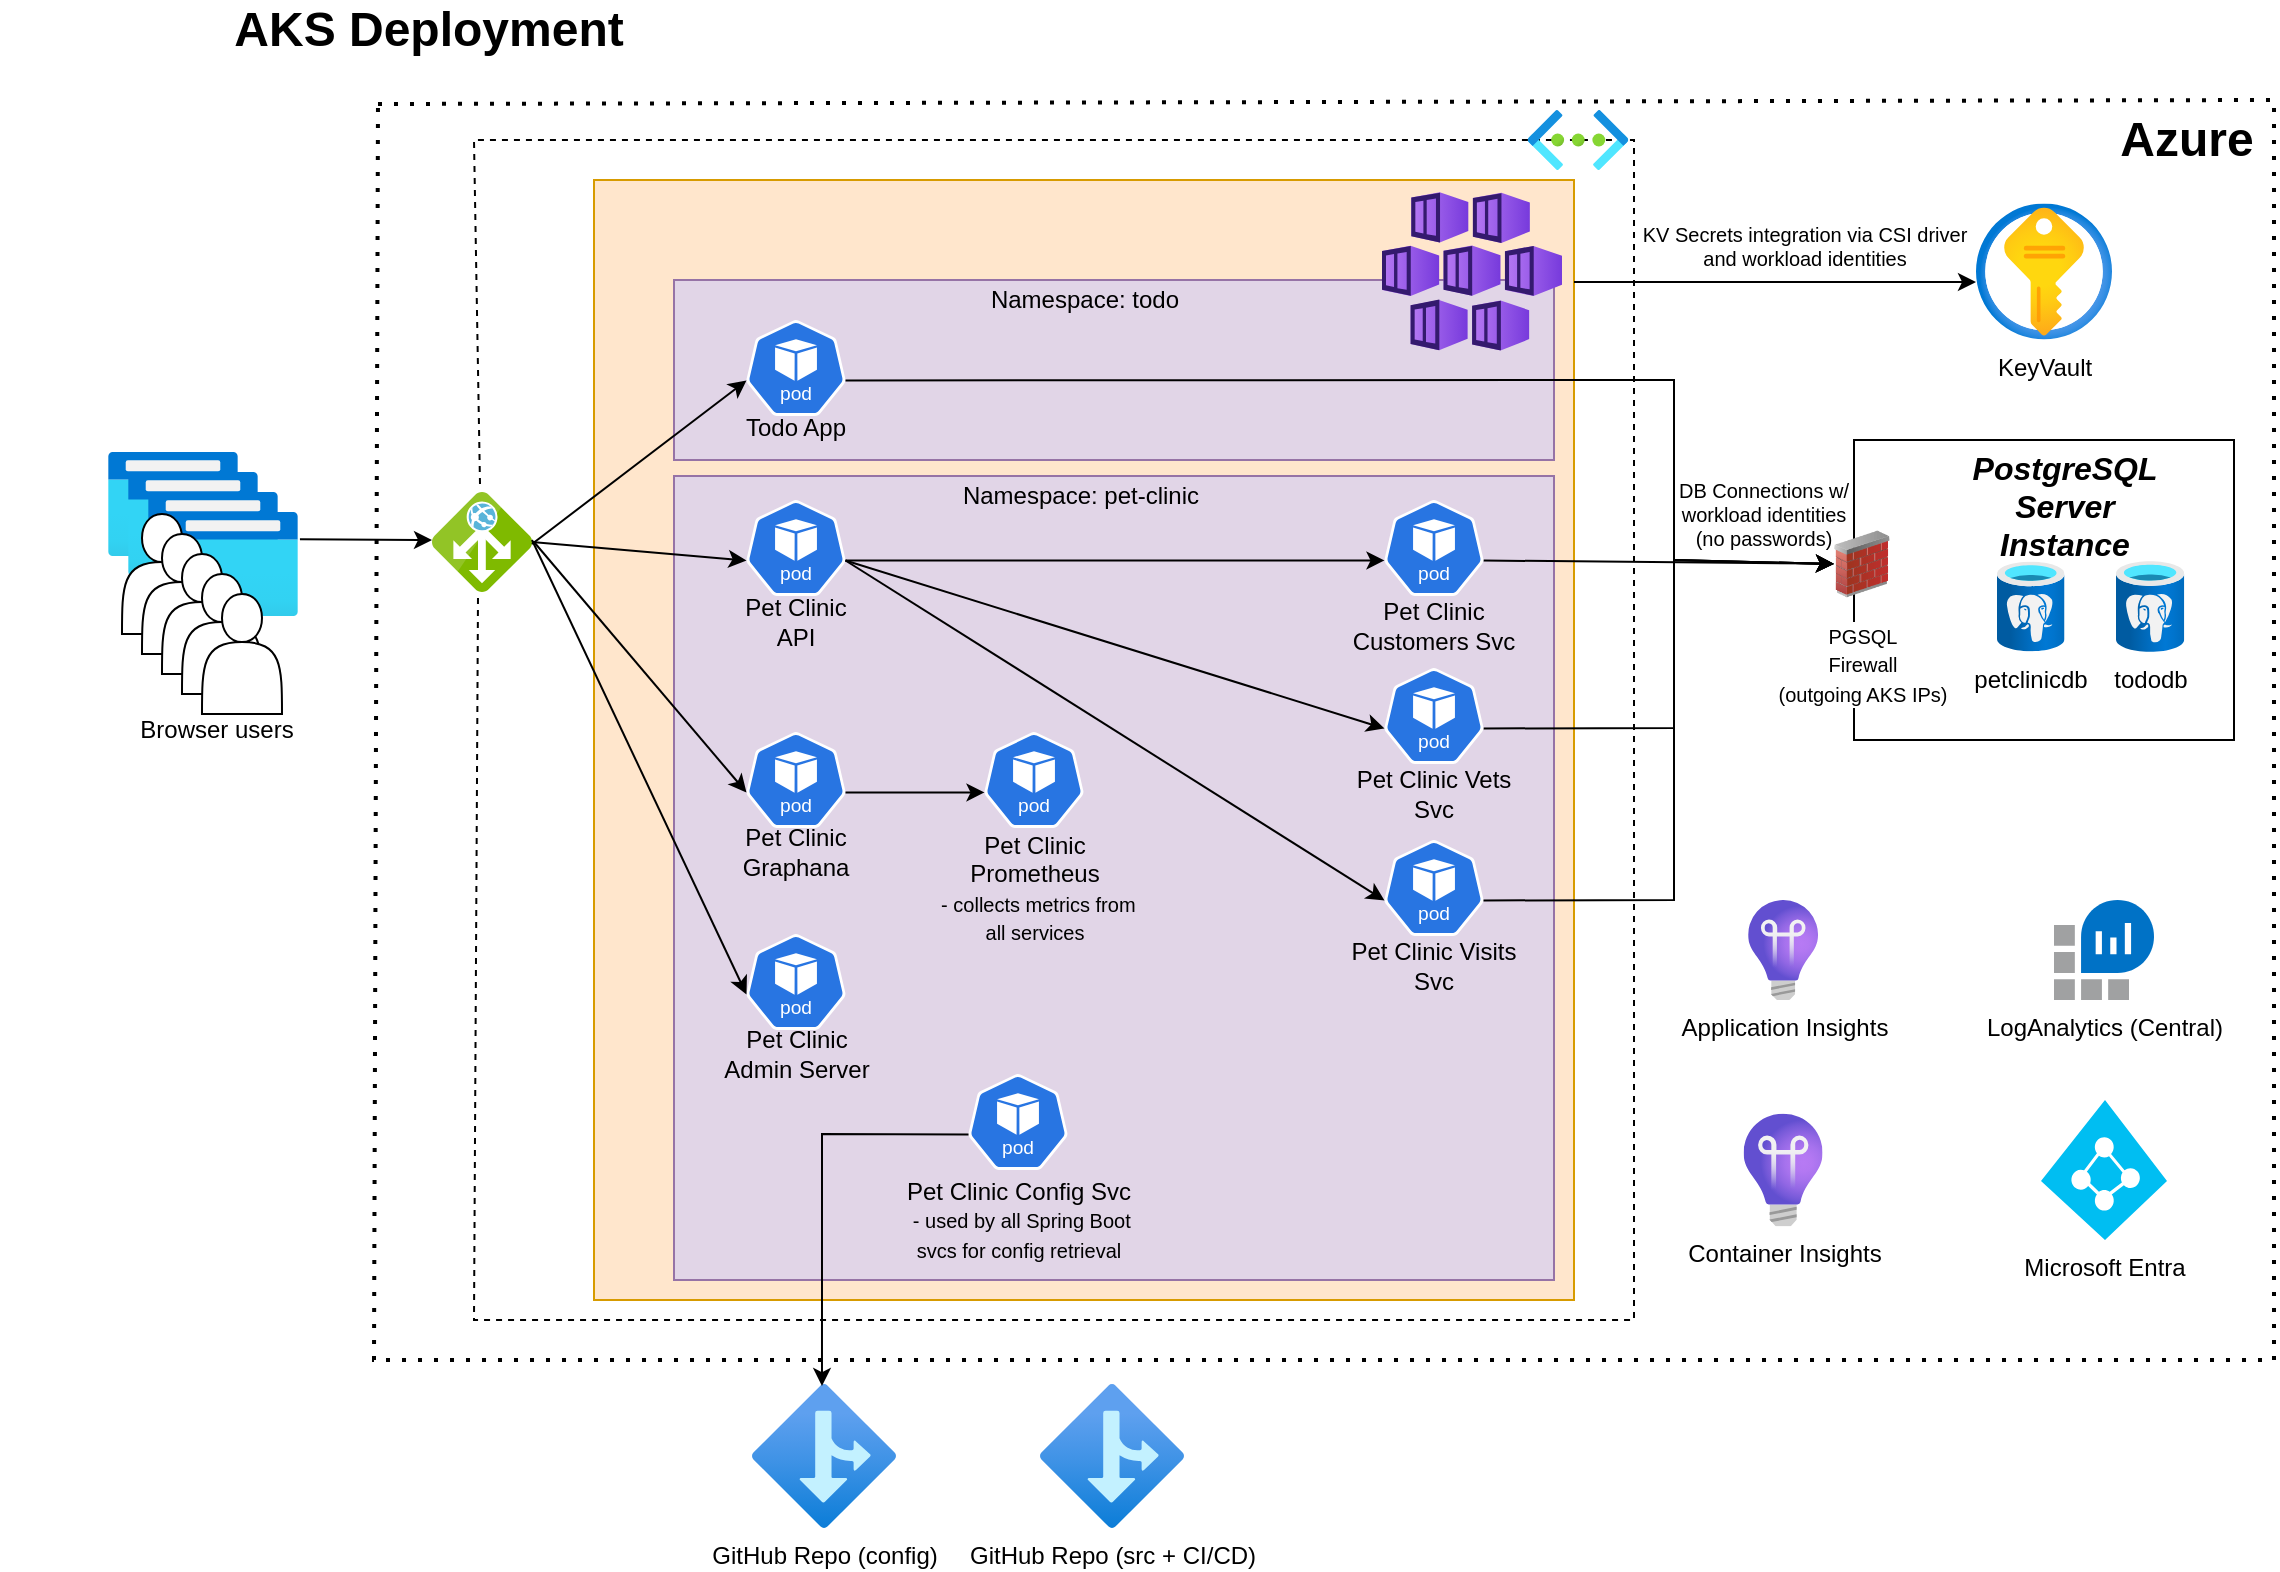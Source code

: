 <mxfile version="23.1.1" type="device">
  <diagram id="CIYdKKqNAJBwTVAFqt9w" name="Page-1">
    <mxGraphModel dx="1432" dy="802" grid="1" gridSize="10" guides="1" tooltips="1" connect="1" arrows="1" fold="1" page="1" pageScale="1" pageWidth="1169" pageHeight="1654" math="0" shadow="0">
      <root>
        <mxCell id="0" />
        <mxCell id="1" parent="0" />
        <mxCell id="LQXSZ3eL3IMsYw5GJXrv-38" value="" style="rounded=0;whiteSpace=wrap;html=1;fillColor=#ffe6cc;strokeColor=#d79b00;" vertex="1" parent="1">
          <mxGeometry x="300" y="110" width="490" height="560" as="geometry" />
        </mxCell>
        <mxCell id="LQXSZ3eL3IMsYw5GJXrv-56" value="" style="rounded=0;whiteSpace=wrap;html=1;fillColor=#e1d5e7;strokeColor=#9673a6;" vertex="1" parent="1">
          <mxGeometry x="340" y="258" width="440" height="402" as="geometry" />
        </mxCell>
        <mxCell id="LQXSZ3eL3IMsYw5GJXrv-55" value="" style="rounded=0;whiteSpace=wrap;html=1;fillColor=#e1d5e7;strokeColor=#9673a6;" vertex="1" parent="1">
          <mxGeometry x="340" y="160" width="440" height="90" as="geometry" />
        </mxCell>
        <mxCell id="LQXSZ3eL3IMsYw5GJXrv-49" value="" style="rounded=0;whiteSpace=wrap;html=1;" vertex="1" parent="1">
          <mxGeometry x="930" y="240" width="190" height="150" as="geometry" />
        </mxCell>
        <mxCell id="LQXSZ3eL3IMsYw5GJXrv-37" value="" style="endArrow=none;dashed=1;html=1;rounded=0;entryX=0.46;entryY=1.04;entryDx=0;entryDy=0;entryPerimeter=0;exitX=0.48;exitY=-0.08;exitDx=0;exitDy=0;exitPerimeter=0;" edge="1" parent="1" source="LQXSZ3eL3IMsYw5GJXrv-2" target="LQXSZ3eL3IMsYw5GJXrv-2">
          <mxGeometry width="50" height="50" relative="1" as="geometry">
            <mxPoint x="243" y="260" as="sourcePoint" />
            <mxPoint x="280" y="640" as="targetPoint" />
            <Array as="points">
              <mxPoint x="240" y="90" />
              <mxPoint x="820" y="90" />
              <mxPoint x="820" y="680" />
              <mxPoint x="240" y="680" />
            </Array>
          </mxGeometry>
        </mxCell>
        <mxCell id="0QP-IHk7IyoN1cNLL2Y5-26" value="" style="endArrow=none;dashed=1;html=1;dashPattern=1 3;strokeWidth=2;rounded=0;" parent="1" edge="1">
          <mxGeometry width="50" height="50" relative="1" as="geometry">
            <mxPoint x="192" y="72" as="sourcePoint" />
            <mxPoint x="192" y="70" as="targetPoint" />
            <Array as="points">
              <mxPoint x="1140" y="70" />
              <mxPoint x="1140" y="700" />
              <mxPoint x="190" y="700" />
            </Array>
          </mxGeometry>
        </mxCell>
        <mxCell id="0QP-IHk7IyoN1cNLL2Y5-2" value="tododb" style="aspect=fixed;html=1;points=[];align=center;image;fontSize=12;image=img/lib/azure2/databases/Azure_Database_PostgreSQL_Server.svg;" parent="1" vertex="1">
          <mxGeometry x="1061" y="300.5" width="34.13" height="45.5" as="geometry" />
        </mxCell>
        <mxCell id="0QP-IHk7IyoN1cNLL2Y5-3" value="Application Insights" style="aspect=fixed;html=1;points=[];align=center;image;fontSize=12;image=img/lib/azure2/devops/Application_Insights.svg;" parent="1" vertex="1">
          <mxGeometry x="877.08" y="470" width="34.92" height="50" as="geometry" />
        </mxCell>
        <mxCell id="0QP-IHk7IyoN1cNLL2Y5-4" value="KeyVault" style="aspect=fixed;html=1;points=[];align=center;image;fontSize=12;image=img/lib/azure2/security/Key_Vaults.svg;" parent="1" vertex="1">
          <mxGeometry x="991" y="121.71" width="68" height="68" as="geometry" />
        </mxCell>
        <mxCell id="0QP-IHk7IyoN1cNLL2Y5-5" value="LogAnalytics (Central)" style="sketch=0;aspect=fixed;html=1;points=[];align=center;image;fontSize=12;image=img/lib/mscae/Log_Analytics_Workspaces.svg;" parent="1" vertex="1">
          <mxGeometry x="1030" y="470" width="50" height="50" as="geometry" />
        </mxCell>
        <mxCell id="0QP-IHk7IyoN1cNLL2Y5-9" value="" style="aspect=fixed;html=1;points=[];align=center;image;fontSize=12;image=img/lib/azure2/general/Browser.svg;" parent="1" vertex="1">
          <mxGeometry x="57" y="246" width="65" height="52" as="geometry" />
        </mxCell>
        <mxCell id="0QP-IHk7IyoN1cNLL2Y5-10" value="" style="aspect=fixed;html=1;points=[];align=center;image;fontSize=12;image=img/lib/azure2/general/Browser.svg;" parent="1" vertex="1">
          <mxGeometry x="67" y="256" width="65" height="52" as="geometry" />
        </mxCell>
        <mxCell id="0QP-IHk7IyoN1cNLL2Y5-11" value="" style="aspect=fixed;html=1;points=[];align=center;image;fontSize=12;image=img/lib/azure2/general/Browser.svg;" parent="1" vertex="1">
          <mxGeometry x="77" y="266" width="65" height="52" as="geometry" />
        </mxCell>
        <mxCell id="0QP-IHk7IyoN1cNLL2Y5-12" value="" style="aspect=fixed;html=1;points=[];align=center;image;fontSize=12;image=img/lib/azure2/general/Browser.svg;" parent="1" vertex="1">
          <mxGeometry x="87" y="276" width="65" height="52" as="geometry" />
        </mxCell>
        <mxCell id="0QP-IHk7IyoN1cNLL2Y5-13" value="" style="endArrow=classic;html=1;rounded=0;exitX=1.015;exitY=0.263;exitDx=0;exitDy=0;exitPerimeter=0;entryX=0;entryY=0.48;entryDx=0;entryDy=0;entryPerimeter=0;" parent="1" source="0QP-IHk7IyoN1cNLL2Y5-12" target="LQXSZ3eL3IMsYw5GJXrv-2" edge="1">
          <mxGeometry width="50" height="50" relative="1" as="geometry">
            <mxPoint x="170" y="300" as="sourcePoint" />
            <mxPoint x="210" y="290" as="targetPoint" />
          </mxGeometry>
        </mxCell>
        <mxCell id="0QP-IHk7IyoN1cNLL2Y5-14" value="" style="endArrow=classic;html=1;rounded=0;exitX=0.995;exitY=0.63;exitDx=0;exitDy=0;exitPerimeter=0;entryX=0;entryY=0.5;entryDx=0;entryDy=0;" parent="1" source="LQXSZ3eL3IMsYw5GJXrv-21" target="o04dppOLbAU1CwW2dDpO-1" edge="1">
          <mxGeometry width="50" height="50" relative="1" as="geometry">
            <mxPoint x="759" y="303" as="sourcePoint" />
            <mxPoint x="1030" y="301" as="targetPoint" />
            <Array as="points">
              <mxPoint x="840" y="384" />
              <mxPoint x="840" y="300" />
            </Array>
          </mxGeometry>
        </mxCell>
        <mxCell id="0QP-IHk7IyoN1cNLL2Y5-15" value="" style="shape=actor;whiteSpace=wrap;html=1;" parent="1" vertex="1">
          <mxGeometry x="64" y="277" width="40" height="60" as="geometry" />
        </mxCell>
        <mxCell id="0QP-IHk7IyoN1cNLL2Y5-16" value="" style="shape=actor;whiteSpace=wrap;html=1;" parent="1" vertex="1">
          <mxGeometry x="74" y="287" width="40" height="60" as="geometry" />
        </mxCell>
        <mxCell id="0QP-IHk7IyoN1cNLL2Y5-17" value="" style="shape=actor;whiteSpace=wrap;html=1;" parent="1" vertex="1">
          <mxGeometry x="84" y="297" width="40" height="60" as="geometry" />
        </mxCell>
        <mxCell id="0QP-IHk7IyoN1cNLL2Y5-18" value="" style="shape=actor;whiteSpace=wrap;html=1;" parent="1" vertex="1">
          <mxGeometry x="94" y="307" width="40" height="60" as="geometry" />
        </mxCell>
        <mxCell id="0QP-IHk7IyoN1cNLL2Y5-19" value="" style="shape=actor;whiteSpace=wrap;html=1;" parent="1" vertex="1">
          <mxGeometry x="104" y="317" width="40" height="60" as="geometry" />
        </mxCell>
        <mxCell id="0QP-IHk7IyoN1cNLL2Y5-22" value="Browser users" style="text;html=1;align=center;verticalAlign=middle;resizable=0;points=[];autosize=1;strokeColor=none;fillColor=none;" parent="1" vertex="1">
          <mxGeometry x="61" y="370" width="100" height="30" as="geometry" />
        </mxCell>
        <mxCell id="0QP-IHk7IyoN1cNLL2Y5-30" value="Azure" style="text;strokeColor=none;fillColor=none;html=1;fontSize=24;fontStyle=1;verticalAlign=middle;align=center;" parent="1" vertex="1">
          <mxGeometry x="1050.5" y="70" width="90" height="40" as="geometry" />
        </mxCell>
        <mxCell id="gKN0slglhCB6e-M4ENdB-1" value="AKS Deployment" style="text;strokeColor=none;fillColor=none;html=1;fontSize=24;fontStyle=1;verticalAlign=middle;align=center;" parent="1" vertex="1">
          <mxGeometry x="3" y="20" width="427" height="30" as="geometry" />
        </mxCell>
        <mxCell id="OqzE98QxFuoe7ZCpbJcY-1" value="GitHub Repo (src + CI/CD)" style="aspect=fixed;html=1;points=[];align=center;image;fontSize=12;image=img/lib/azure2/general/Branch.svg;" parent="1" vertex="1">
          <mxGeometry x="523" y="712" width="72" height="72" as="geometry" />
        </mxCell>
        <mxCell id="o04dppOLbAU1CwW2dDpO-2" value="" style="endArrow=classic;html=1;rounded=0;exitX=0.995;exitY=0.63;exitDx=0;exitDy=0;exitPerimeter=0;" parent="1" target="o04dppOLbAU1CwW2dDpO-1" edge="1" source="LQXSZ3eL3IMsYw5GJXrv-19">
          <mxGeometry width="50" height="50" relative="1" as="geometry">
            <mxPoint x="807" y="790" as="sourcePoint" />
            <mxPoint x="1034" y="790" as="targetPoint" />
          </mxGeometry>
        </mxCell>
        <mxCell id="o04dppOLbAU1CwW2dDpO-1" value="&lt;font style=&quot;font-size: 10px;&quot;&gt;PGSQL&lt;br&gt;Firewall&lt;br&gt;(outgoing AKS IPs)&lt;/font&gt;" style="image;html=1;image=img/lib/clip_art/networking/Firewall_02_128x128.png" parent="1" vertex="1">
          <mxGeometry x="920" y="280" width="28" height="44" as="geometry" />
        </mxCell>
        <mxCell id="LQXSZ3eL3IMsYw5GJXrv-1" value="" style="image;aspect=fixed;html=1;points=[];align=center;fontSize=12;image=img/lib/azure2/containers/Kubernetes_Services.svg;" vertex="1" parent="1">
          <mxGeometry x="694" y="116" width="90" height="79.42" as="geometry" />
        </mxCell>
        <mxCell id="LQXSZ3eL3IMsYw5GJXrv-2" value="" style="image;sketch=0;aspect=fixed;html=1;points=[];align=center;fontSize=12;image=img/lib/mscae/Application_Gateway.svg;" vertex="1" parent="1">
          <mxGeometry x="219" y="266" width="50" height="50" as="geometry" />
        </mxCell>
        <mxCell id="LQXSZ3eL3IMsYw5GJXrv-3" value="GitHub Repo (config)" style="aspect=fixed;html=1;points=[];align=center;image;fontSize=12;image=img/lib/azure2/general/Branch.svg;" vertex="1" parent="1">
          <mxGeometry x="379" y="712" width="72" height="72" as="geometry" />
        </mxCell>
        <mxCell id="LQXSZ3eL3IMsYw5GJXrv-6" value="" style="aspect=fixed;sketch=0;html=1;dashed=0;whitespace=wrap;fillColor=#2875E2;strokeColor=#ffffff;points=[[0.005,0.63,0],[0.1,0.2,0],[0.9,0.2,0],[0.5,0,0],[0.995,0.63,0],[0.72,0.99,0],[0.5,1,0],[0.28,0.99,0]];shape=mxgraph.kubernetes.icon2;kubernetesLabel=1;prIcon=pod" vertex="1" parent="1">
          <mxGeometry x="376" y="180" width="50" height="48" as="geometry" />
        </mxCell>
        <mxCell id="LQXSZ3eL3IMsYw5GJXrv-7" value="Todo App" style="text;html=1;strokeColor=none;fillColor=none;align=center;verticalAlign=middle;whiteSpace=wrap;rounded=0;" vertex="1" parent="1">
          <mxGeometry x="371" y="219" width="60" height="30" as="geometry" />
        </mxCell>
        <mxCell id="LQXSZ3eL3IMsYw5GJXrv-9" value="" style="aspect=fixed;sketch=0;html=1;dashed=0;whitespace=wrap;fillColor=#2875E2;strokeColor=#ffffff;points=[[0.005,0.63,0],[0.1,0.2,0],[0.9,0.2,0],[0.5,0,0],[0.995,0.63,0],[0.72,0.99,0],[0.5,1,0],[0.28,0.99,0]];shape=mxgraph.kubernetes.icon2;kubernetesLabel=1;prIcon=pod" vertex="1" parent="1">
          <mxGeometry x="376" y="270" width="50" height="48" as="geometry" />
        </mxCell>
        <mxCell id="LQXSZ3eL3IMsYw5GJXrv-10" value="Pet Clinic API" style="text;html=1;strokeColor=none;fillColor=none;align=center;verticalAlign=middle;whiteSpace=wrap;rounded=0;" vertex="1" parent="1">
          <mxGeometry x="371" y="316" width="60" height="30" as="geometry" />
        </mxCell>
        <mxCell id="LQXSZ3eL3IMsYw5GJXrv-11" value="" style="aspect=fixed;sketch=0;html=1;dashed=0;whitespace=wrap;fillColor=#2875E2;strokeColor=#ffffff;points=[[0.005,0.63,0],[0.1,0.2,0],[0.9,0.2,0],[0.5,0,0],[0.995,0.63,0],[0.72,0.99,0],[0.5,1,0],[0.28,0.99,0]];shape=mxgraph.kubernetes.icon2;kubernetesLabel=1;prIcon=pod" vertex="1" parent="1">
          <mxGeometry x="376" y="386" width="50" height="48" as="geometry" />
        </mxCell>
        <mxCell id="LQXSZ3eL3IMsYw5GJXrv-12" value="Pet Clinic Graphana" style="text;html=1;strokeColor=none;fillColor=none;align=center;verticalAlign=middle;whiteSpace=wrap;rounded=0;" vertex="1" parent="1">
          <mxGeometry x="371" y="431" width="60" height="30" as="geometry" />
        </mxCell>
        <mxCell id="LQXSZ3eL3IMsYw5GJXrv-13" value="" style="aspect=fixed;sketch=0;html=1;dashed=0;whitespace=wrap;fillColor=#2875E2;strokeColor=#ffffff;points=[[0.005,0.63,0],[0.1,0.2,0],[0.9,0.2,0],[0.5,0,0],[0.995,0.63,0],[0.72,0.99,0],[0.5,1,0],[0.28,0.99,0]];shape=mxgraph.kubernetes.icon2;kubernetesLabel=1;prIcon=pod" vertex="1" parent="1">
          <mxGeometry x="376" y="487" width="50" height="48" as="geometry" />
        </mxCell>
        <mxCell id="LQXSZ3eL3IMsYw5GJXrv-14" value="Pet Clinic Admin Server" style="text;html=1;strokeColor=none;fillColor=none;align=center;verticalAlign=middle;whiteSpace=wrap;rounded=0;" vertex="1" parent="1">
          <mxGeometry x="361.5" y="533" width="79" height="27" as="geometry" />
        </mxCell>
        <mxCell id="LQXSZ3eL3IMsYw5GJXrv-15" value="" style="endArrow=classic;html=1;rounded=0;entryX=0.005;entryY=0.63;entryDx=0;entryDy=0;entryPerimeter=0;exitX=1;exitY=0.52;exitDx=0;exitDy=0;exitPerimeter=0;" edge="1" parent="1" source="LQXSZ3eL3IMsYw5GJXrv-2" target="LQXSZ3eL3IMsYw5GJXrv-6">
          <mxGeometry width="50" height="50" relative="1" as="geometry">
            <mxPoint x="280" y="210" as="sourcePoint" />
            <mxPoint x="340" y="220" as="targetPoint" />
          </mxGeometry>
        </mxCell>
        <mxCell id="LQXSZ3eL3IMsYw5GJXrv-16" value="" style="endArrow=classic;html=1;rounded=0;exitX=1;exitY=0.5;exitDx=0;exitDy=0;exitPerimeter=0;entryX=0.005;entryY=0.63;entryDx=0;entryDy=0;entryPerimeter=0;" edge="1" parent="1" source="LQXSZ3eL3IMsYw5GJXrv-2" target="LQXSZ3eL3IMsYw5GJXrv-9">
          <mxGeometry width="50" height="50" relative="1" as="geometry">
            <mxPoint x="283" y="297" as="sourcePoint" />
            <mxPoint x="386" y="220" as="targetPoint" />
          </mxGeometry>
        </mxCell>
        <mxCell id="LQXSZ3eL3IMsYw5GJXrv-17" value="" style="endArrow=classic;html=1;rounded=0;exitX=1.02;exitY=0.5;exitDx=0;exitDy=0;exitPerimeter=0;entryX=0.005;entryY=0.63;entryDx=0;entryDy=0;entryPerimeter=0;" edge="1" parent="1" source="LQXSZ3eL3IMsYw5GJXrv-2" target="LQXSZ3eL3IMsYw5GJXrv-11">
          <mxGeometry width="50" height="50" relative="1" as="geometry">
            <mxPoint x="400" y="410" as="sourcePoint" />
            <mxPoint x="290" y="350" as="targetPoint" />
          </mxGeometry>
        </mxCell>
        <mxCell id="LQXSZ3eL3IMsYw5GJXrv-18" value="" style="endArrow=classic;html=1;rounded=0;entryX=0.005;entryY=0.63;entryDx=0;entryDy=0;entryPerimeter=0;exitX=1;exitY=0.48;exitDx=0;exitDy=0;exitPerimeter=0;" edge="1" parent="1" source="LQXSZ3eL3IMsYw5GJXrv-2" target="LQXSZ3eL3IMsYw5GJXrv-13">
          <mxGeometry width="50" height="50" relative="1" as="geometry">
            <mxPoint x="230" y="450" as="sourcePoint" />
            <mxPoint x="280" y="400" as="targetPoint" />
          </mxGeometry>
        </mxCell>
        <mxCell id="LQXSZ3eL3IMsYw5GJXrv-19" value="" style="aspect=fixed;sketch=0;html=1;dashed=0;whitespace=wrap;fillColor=#2875E2;strokeColor=#ffffff;points=[[0.005,0.63,0],[0.1,0.2,0],[0.9,0.2,0],[0.5,0,0],[0.995,0.63,0],[0.72,0.99,0],[0.5,1,0],[0.28,0.99,0]];shape=mxgraph.kubernetes.icon2;kubernetesLabel=1;prIcon=pod" vertex="1" parent="1">
          <mxGeometry x="695" y="270" width="50" height="48" as="geometry" />
        </mxCell>
        <mxCell id="LQXSZ3eL3IMsYw5GJXrv-20" value="Pet Clinic Customers Svc" style="text;html=1;strokeColor=none;fillColor=none;align=center;verticalAlign=middle;whiteSpace=wrap;rounded=0;" vertex="1" parent="1">
          <mxGeometry x="677" y="316" width="86" height="34" as="geometry" />
        </mxCell>
        <mxCell id="LQXSZ3eL3IMsYw5GJXrv-21" value="" style="aspect=fixed;sketch=0;html=1;dashed=0;whitespace=wrap;fillColor=#2875E2;strokeColor=#ffffff;points=[[0.005,0.63,0],[0.1,0.2,0],[0.9,0.2,0],[0.5,0,0],[0.995,0.63,0],[0.72,0.99,0],[0.5,1,0],[0.28,0.99,0]];shape=mxgraph.kubernetes.icon2;kubernetesLabel=1;prIcon=pod" vertex="1" parent="1">
          <mxGeometry x="695" y="354" width="50" height="48" as="geometry" />
        </mxCell>
        <mxCell id="LQXSZ3eL3IMsYw5GJXrv-22" value="Pet Clinic Vets Svc" style="text;html=1;strokeColor=none;fillColor=none;align=center;verticalAlign=middle;whiteSpace=wrap;rounded=0;" vertex="1" parent="1">
          <mxGeometry x="677" y="400" width="86" height="34" as="geometry" />
        </mxCell>
        <mxCell id="LQXSZ3eL3IMsYw5GJXrv-23" value="" style="aspect=fixed;sketch=0;html=1;dashed=0;whitespace=wrap;fillColor=#2875E2;strokeColor=#ffffff;points=[[0.005,0.63,0],[0.1,0.2,0],[0.9,0.2,0],[0.5,0,0],[0.995,0.63,0],[0.72,0.99,0],[0.5,1,0],[0.28,0.99,0]];shape=mxgraph.kubernetes.icon2;kubernetesLabel=1;prIcon=pod" vertex="1" parent="1">
          <mxGeometry x="695" y="440" width="50" height="48" as="geometry" />
        </mxCell>
        <mxCell id="LQXSZ3eL3IMsYw5GJXrv-24" value="Pet Clinic Visits Svc" style="text;html=1;strokeColor=none;fillColor=none;align=center;verticalAlign=middle;whiteSpace=wrap;rounded=0;" vertex="1" parent="1">
          <mxGeometry x="677" y="486" width="86" height="34" as="geometry" />
        </mxCell>
        <mxCell id="LQXSZ3eL3IMsYw5GJXrv-25" value="" style="endArrow=classic;html=1;rounded=0;entryX=0.005;entryY=0.63;entryDx=0;entryDy=0;entryPerimeter=0;exitX=0.995;exitY=0.63;exitDx=0;exitDy=0;exitPerimeter=0;" edge="1" parent="1" source="LQXSZ3eL3IMsYw5GJXrv-9" target="LQXSZ3eL3IMsYw5GJXrv-19">
          <mxGeometry width="50" height="50" relative="1" as="geometry">
            <mxPoint x="440" y="306" as="sourcePoint" />
            <mxPoint x="490" y="256" as="targetPoint" />
          </mxGeometry>
        </mxCell>
        <mxCell id="LQXSZ3eL3IMsYw5GJXrv-27" value="" style="endArrow=classic;html=1;rounded=0;exitX=0.995;exitY=0.63;exitDx=0;exitDy=0;exitPerimeter=0;entryX=0.005;entryY=0.63;entryDx=0;entryDy=0;entryPerimeter=0;" edge="1" parent="1" source="LQXSZ3eL3IMsYw5GJXrv-9" target="LQXSZ3eL3IMsYw5GJXrv-21">
          <mxGeometry width="50" height="50" relative="1" as="geometry">
            <mxPoint x="460" y="400" as="sourcePoint" />
            <mxPoint x="510" y="350" as="targetPoint" />
          </mxGeometry>
        </mxCell>
        <mxCell id="LQXSZ3eL3IMsYw5GJXrv-28" value="" style="endArrow=classic;html=1;rounded=0;entryX=0.005;entryY=0.63;entryDx=0;entryDy=0;entryPerimeter=0;exitX=0.995;exitY=0.63;exitDx=0;exitDy=0;exitPerimeter=0;" edge="1" parent="1" source="LQXSZ3eL3IMsYw5GJXrv-9" target="LQXSZ3eL3IMsYw5GJXrv-23">
          <mxGeometry width="50" height="50" relative="1" as="geometry">
            <mxPoint x="470" y="470" as="sourcePoint" />
            <mxPoint x="520" y="420" as="targetPoint" />
          </mxGeometry>
        </mxCell>
        <mxCell id="LQXSZ3eL3IMsYw5GJXrv-29" value="" style="aspect=fixed;sketch=0;html=1;dashed=0;whitespace=wrap;fillColor=#2875E2;strokeColor=#ffffff;points=[[0.005,0.63,0],[0.1,0.2,0],[0.9,0.2,0],[0.5,0,0],[0.995,0.63,0],[0.72,0.99,0],[0.5,1,0],[0.28,0.99,0]];shape=mxgraph.kubernetes.icon2;kubernetesLabel=1;prIcon=pod" vertex="1" parent="1">
          <mxGeometry x="487" y="557" width="50" height="48" as="geometry" />
        </mxCell>
        <mxCell id="LQXSZ3eL3IMsYw5GJXrv-30" value="Pet Clinic Config Svc&lt;br&gt;&lt;font style=&quot;font-size: 10px;&quot;&gt;&amp;nbsp;- used by all Spring Boot svcs for config retrieval&lt;/font&gt;" style="text;html=1;strokeColor=none;fillColor=none;align=center;verticalAlign=middle;whiteSpace=wrap;rounded=0;" vertex="1" parent="1">
          <mxGeometry x="450.75" y="605" width="122.5" height="50" as="geometry" />
        </mxCell>
        <mxCell id="LQXSZ3eL3IMsYw5GJXrv-31" value="" style="endArrow=classic;html=1;rounded=0;entryX=0.486;entryY=0.014;entryDx=0;entryDy=0;entryPerimeter=0;exitX=0.005;exitY=0.63;exitDx=0;exitDy=0;exitPerimeter=0;" edge="1" parent="1" source="LQXSZ3eL3IMsYw5GJXrv-29" target="LQXSZ3eL3IMsYw5GJXrv-3">
          <mxGeometry width="50" height="50" relative="1" as="geometry">
            <mxPoint x="456" y="592" as="sourcePoint" />
            <mxPoint x="466" y="735" as="targetPoint" />
            <Array as="points">
              <mxPoint x="414" y="587" />
            </Array>
          </mxGeometry>
        </mxCell>
        <mxCell id="LQXSZ3eL3IMsYw5GJXrv-34" value="" style="aspect=fixed;sketch=0;html=1;dashed=0;whitespace=wrap;fillColor=#2875E2;strokeColor=#ffffff;points=[[0.005,0.63,0],[0.1,0.2,0],[0.9,0.2,0],[0.5,0,0],[0.995,0.63,0],[0.72,0.99,0],[0.5,1,0],[0.28,0.99,0]];shape=mxgraph.kubernetes.icon2;kubernetesLabel=1;prIcon=pod" vertex="1" parent="1">
          <mxGeometry x="495" y="386" width="50" height="48" as="geometry" />
        </mxCell>
        <mxCell id="LQXSZ3eL3IMsYw5GJXrv-35" value="Pet Clinic Prometheus&lt;br&gt;&amp;nbsp;&lt;font style=&quot;font-size: 10px;&quot;&gt;- collects metrics from all services&lt;/font&gt;" style="text;html=1;strokeColor=none;fillColor=none;align=center;verticalAlign=middle;whiteSpace=wrap;rounded=0;" vertex="1" parent="1">
          <mxGeometry x="468.5" y="452.5" width="103" height="23" as="geometry" />
        </mxCell>
        <mxCell id="LQXSZ3eL3IMsYw5GJXrv-36" value="" style="endArrow=classic;html=1;rounded=0;entryX=0.005;entryY=0.63;entryDx=0;entryDy=0;entryPerimeter=0;exitX=0.995;exitY=0.63;exitDx=0;exitDy=0;exitPerimeter=0;" edge="1" parent="1" source="LQXSZ3eL3IMsYw5GJXrv-11" target="LQXSZ3eL3IMsYw5GJXrv-34">
          <mxGeometry width="50" height="50" relative="1" as="geometry">
            <mxPoint x="430" y="390" as="sourcePoint" />
            <mxPoint x="480" y="340" as="targetPoint" />
          </mxGeometry>
        </mxCell>
        <mxCell id="LQXSZ3eL3IMsYw5GJXrv-4" value="" style="image;aspect=fixed;html=1;points=[];align=center;fontSize=12;image=img/lib/azure2/networking/Virtual_Networks.svg;imageBackground=none;fillStyle=solid;" vertex="1" parent="1">
          <mxGeometry x="766.88" y="75" width="50.25" height="30" as="geometry" />
        </mxCell>
        <mxCell id="LQXSZ3eL3IMsYw5GJXrv-45" value="petclinicdb" style="aspect=fixed;html=1;points=[];align=center;image;fontSize=12;image=img/lib/azure2/databases/Azure_Database_PostgreSQL_Server.svg;" vertex="1" parent="1">
          <mxGeometry x="1001.5" y="300.75" width="33.75" height="45" as="geometry" />
        </mxCell>
        <mxCell id="LQXSZ3eL3IMsYw5GJXrv-46" value="" style="endArrow=classic;html=1;rounded=0;exitX=0.995;exitY=0.63;exitDx=0;exitDy=0;exitPerimeter=0;entryX=0;entryY=0.5;entryDx=0;entryDy=0;" edge="1" parent="1" source="LQXSZ3eL3IMsYw5GJXrv-23" target="o04dppOLbAU1CwW2dDpO-1">
          <mxGeometry width="50" height="50" relative="1" as="geometry">
            <mxPoint x="880" y="500" as="sourcePoint" />
            <mxPoint x="930" y="450" as="targetPoint" />
            <Array as="points">
              <mxPoint x="840" y="470" />
              <mxPoint x="840" y="300" />
            </Array>
          </mxGeometry>
        </mxCell>
        <mxCell id="LQXSZ3eL3IMsYw5GJXrv-48" value="" style="endArrow=classic;html=1;rounded=0;exitX=0.995;exitY=0.63;exitDx=0;exitDy=0;exitPerimeter=0;entryX=0;entryY=0.5;entryDx=0;entryDy=0;" edge="1" parent="1" source="LQXSZ3eL3IMsYw5GJXrv-6" target="o04dppOLbAU1CwW2dDpO-1">
          <mxGeometry width="50" height="50" relative="1" as="geometry">
            <mxPoint x="880" y="500" as="sourcePoint" />
            <mxPoint x="930" y="450" as="targetPoint" />
            <Array as="points">
              <mxPoint x="780" y="210" />
              <mxPoint x="840" y="210" />
              <mxPoint x="840" y="300" />
            </Array>
          </mxGeometry>
        </mxCell>
        <mxCell id="LQXSZ3eL3IMsYw5GJXrv-52" value="&lt;i&gt;&lt;b&gt;&lt;font style=&quot;font-size: 16px;&quot;&gt;PostgreSQL Server Instance&lt;/font&gt;&lt;/b&gt;&lt;/i&gt;" style="text;html=1;strokeColor=none;fillColor=none;align=center;verticalAlign=middle;whiteSpace=wrap;rounded=0;" vertex="1" parent="1">
          <mxGeometry x="982.5" y="258" width="105" height="30" as="geometry" />
        </mxCell>
        <mxCell id="LQXSZ3eL3IMsYw5GJXrv-57" value="Namespace: pet-clinic" style="text;html=1;strokeColor=none;fillColor=none;align=center;verticalAlign=middle;whiteSpace=wrap;rounded=0;" vertex="1" parent="1">
          <mxGeometry x="467" y="255" width="153" height="25" as="geometry" />
        </mxCell>
        <mxCell id="LQXSZ3eL3IMsYw5GJXrv-58" value="Namespace: todo" style="text;html=1;strokeColor=none;fillColor=none;align=center;verticalAlign=middle;whiteSpace=wrap;rounded=0;" vertex="1" parent="1">
          <mxGeometry x="468.5" y="157" width="153" height="25" as="geometry" />
        </mxCell>
        <mxCell id="LQXSZ3eL3IMsYw5GJXrv-59" value="DB Connections w/ workload identities (no passwords)" style="text;html=1;strokeColor=none;fillColor=none;align=center;verticalAlign=middle;whiteSpace=wrap;rounded=0;fontSize=10;" vertex="1" parent="1">
          <mxGeometry x="840" y="253" width="90" height="48" as="geometry" />
        </mxCell>
        <mxCell id="LQXSZ3eL3IMsYw5GJXrv-60" value="" style="endArrow=classic;html=1;rounded=0;entryX=0;entryY=0.578;entryDx=0;entryDy=0;entryPerimeter=0;exitX=1;exitY=0.091;exitDx=0;exitDy=0;exitPerimeter=0;" edge="1" parent="1" source="LQXSZ3eL3IMsYw5GJXrv-38" target="0QP-IHk7IyoN1cNLL2Y5-4">
          <mxGeometry width="50" height="50" relative="1" as="geometry">
            <mxPoint x="850" y="170" as="sourcePoint" />
            <mxPoint x="900" y="120" as="targetPoint" />
          </mxGeometry>
        </mxCell>
        <mxCell id="LQXSZ3eL3IMsYw5GJXrv-62" value="KV Secrets integration via CSI driver&lt;br&gt;and workload identities" style="text;html=1;align=center;verticalAlign=middle;resizable=0;points=[];autosize=1;strokeColor=none;fillColor=none;fontSize=10;" vertex="1" parent="1">
          <mxGeometry x="810" y="122.71" width="190" height="40" as="geometry" />
        </mxCell>
        <mxCell id="LQXSZ3eL3IMsYw5GJXrv-64" value="Microsoft Entra" style="verticalLabelPosition=bottom;html=1;verticalAlign=top;align=center;strokeColor=none;fillColor=#00BEF2;shape=mxgraph.azure.azure_active_directory;" vertex="1" parent="1">
          <mxGeometry x="1023.5" y="570" width="63" height="70" as="geometry" />
        </mxCell>
        <mxCell id="LQXSZ3eL3IMsYw5GJXrv-65" value="Container Insights" style="image;aspect=fixed;html=1;points=[];align=center;fontSize=12;image=img/lib/azure2/devops/Application_Insights.svg;" vertex="1" parent="1">
          <mxGeometry x="874.81" y="576.75" width="39.46" height="56.5" as="geometry" />
        </mxCell>
      </root>
    </mxGraphModel>
  </diagram>
</mxfile>
